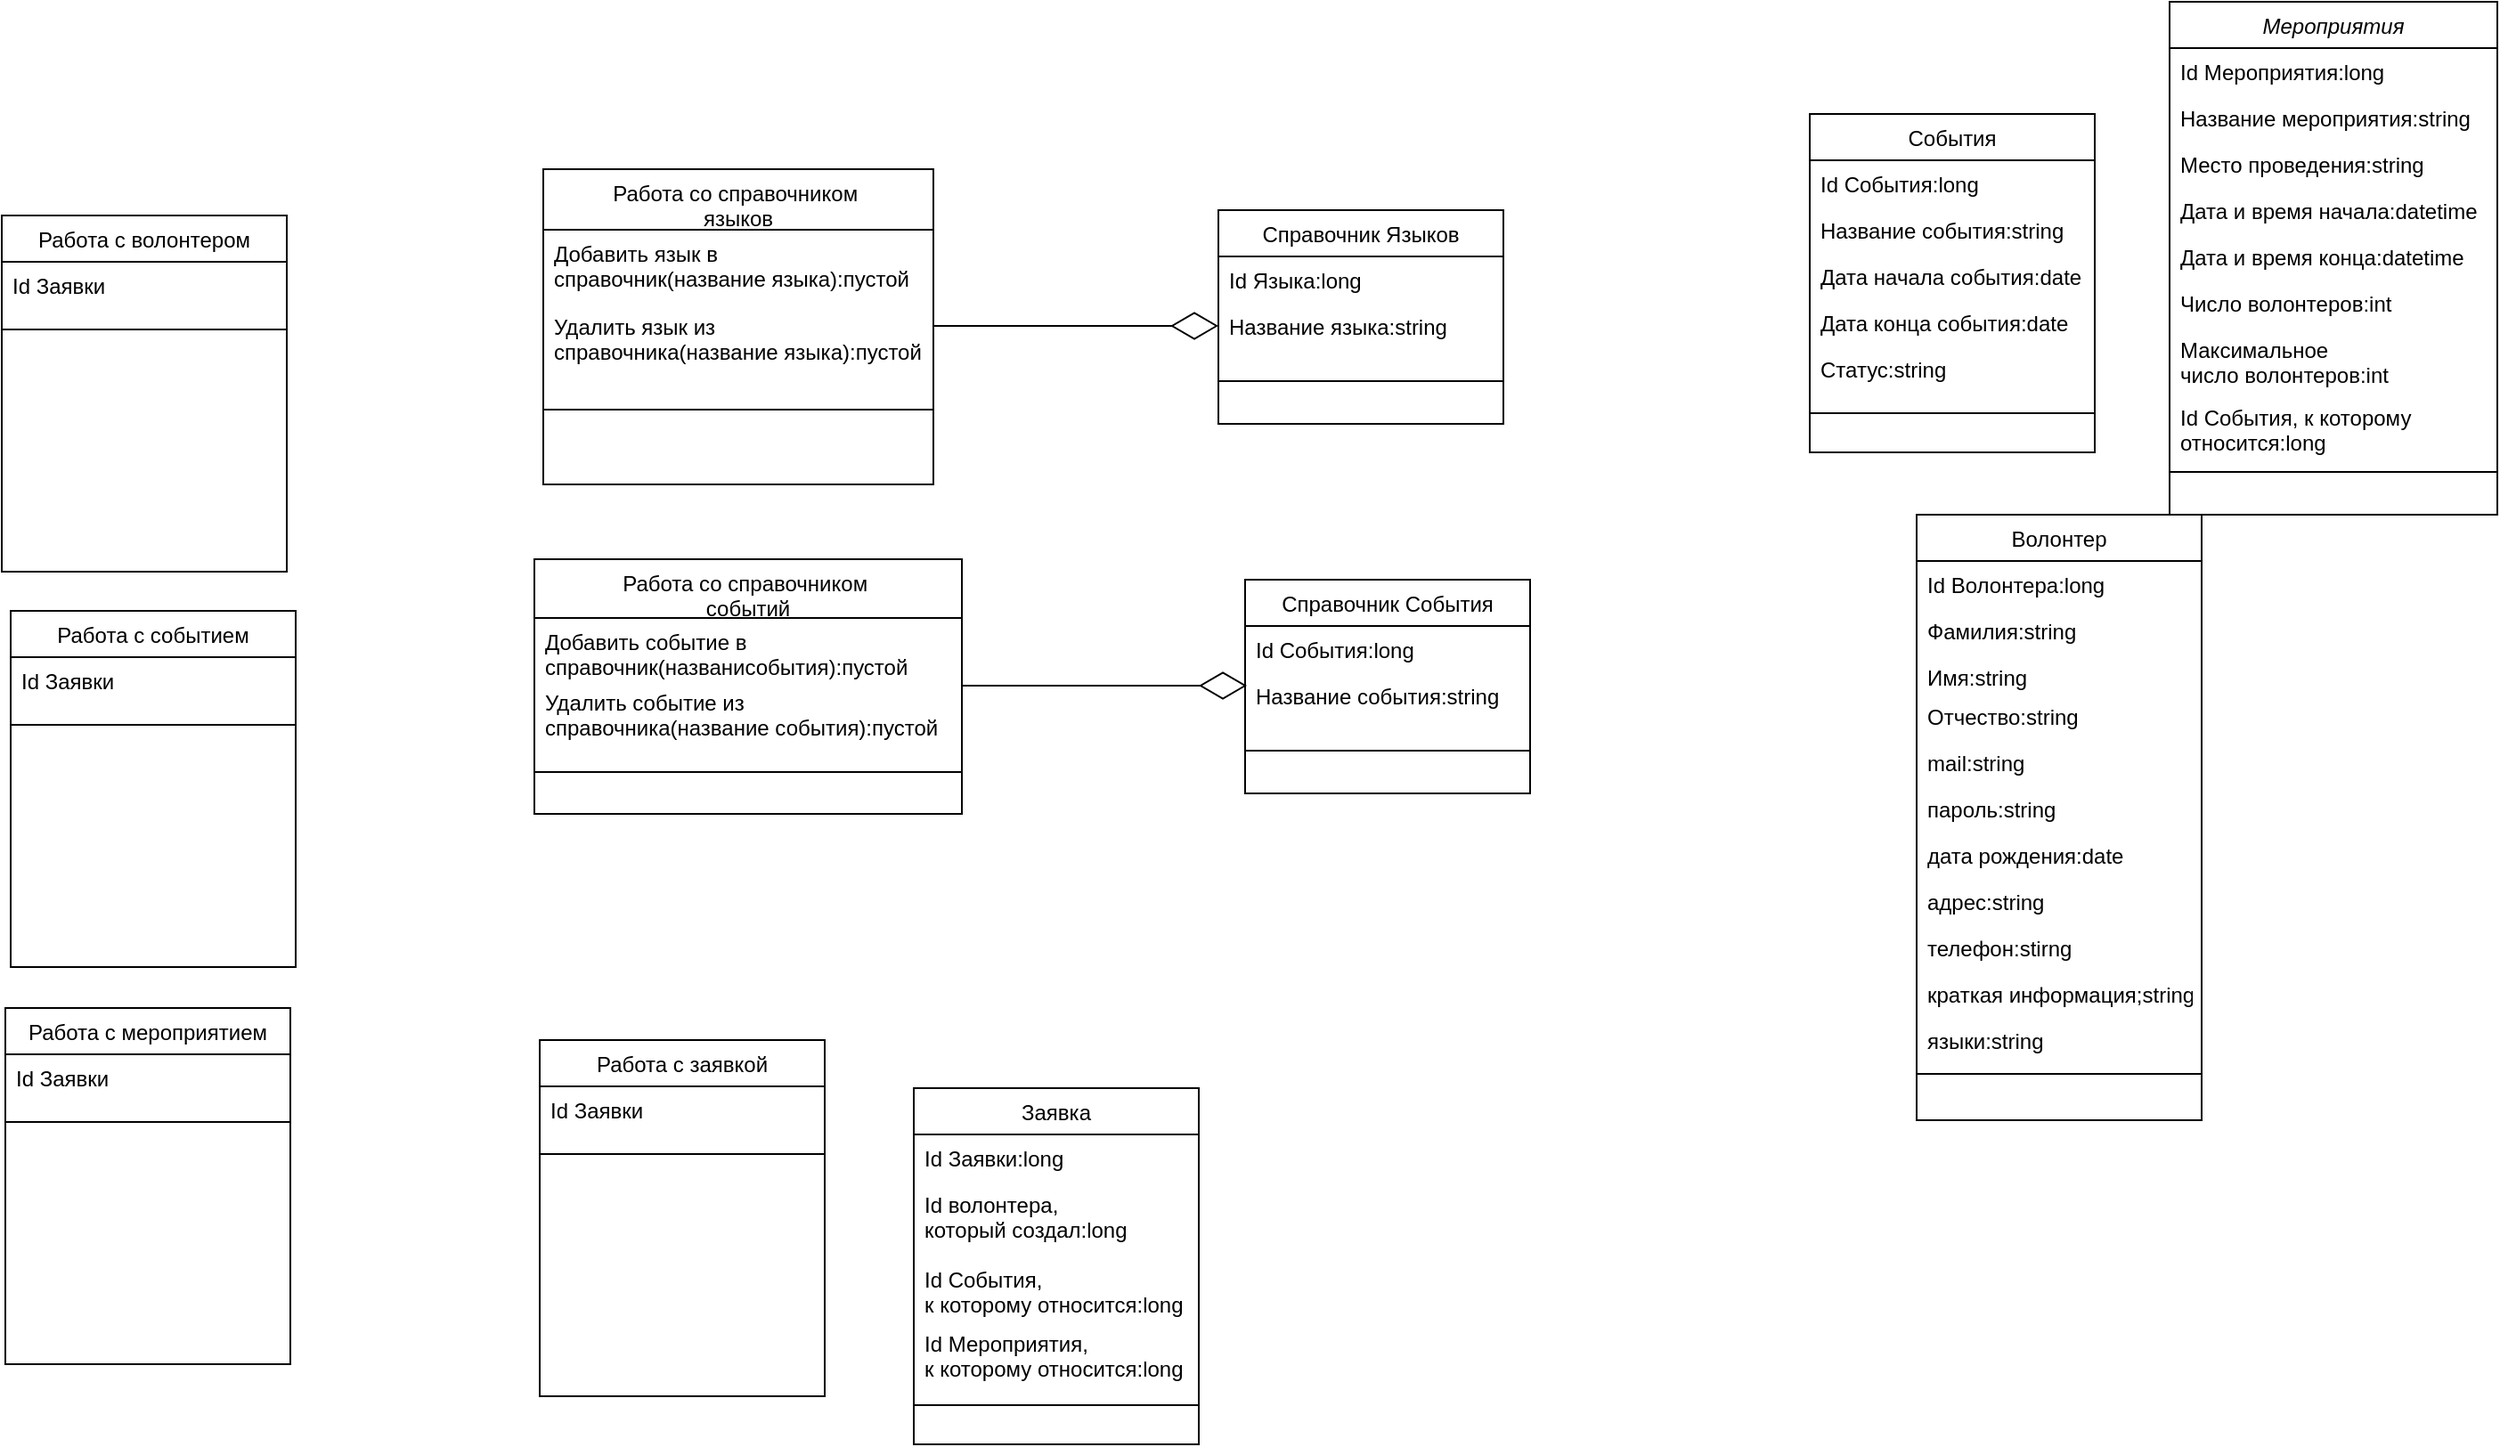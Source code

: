 <mxfile version="24.8.4">
  <diagram id="C5RBs43oDa-KdzZeNtuy" name="Page-1">
    <mxGraphModel dx="2074" dy="1146" grid="0" gridSize="10" guides="1" tooltips="1" connect="1" arrows="1" fold="1" page="0" pageScale="1" pageWidth="827" pageHeight="1169" background="none" math="0" shadow="0">
      <root>
        <mxCell id="WIyWlLk6GJQsqaUBKTNV-0" />
        <mxCell id="WIyWlLk6GJQsqaUBKTNV-1" parent="WIyWlLk6GJQsqaUBKTNV-0" />
        <mxCell id="zkfFHV4jXpPFQw0GAbJ--0" value="Мероприятия" style="swimlane;fontStyle=2;align=center;verticalAlign=top;childLayout=stackLayout;horizontal=1;startSize=26;horizontalStack=0;resizeParent=1;resizeLast=0;collapsible=1;marginBottom=0;rounded=0;shadow=0;strokeWidth=1;" parent="WIyWlLk6GJQsqaUBKTNV-1" vertex="1">
          <mxGeometry x="1000" y="-176" width="184" height="288" as="geometry">
            <mxRectangle x="230" y="140" width="160" height="26" as="alternateBounds" />
          </mxGeometry>
        </mxCell>
        <mxCell id="zkfFHV4jXpPFQw0GAbJ--1" value="Id Мероприятия:long" style="text;align=left;verticalAlign=top;spacingLeft=4;spacingRight=4;overflow=hidden;rotatable=0;points=[[0,0.5],[1,0.5]];portConstraint=eastwest;" parent="zkfFHV4jXpPFQw0GAbJ--0" vertex="1">
          <mxGeometry y="26" width="184" height="26" as="geometry" />
        </mxCell>
        <mxCell id="zkfFHV4jXpPFQw0GAbJ--2" value="Название мероприятия:string" style="text;align=left;verticalAlign=top;spacingLeft=4;spacingRight=4;overflow=hidden;rotatable=0;points=[[0,0.5],[1,0.5]];portConstraint=eastwest;rounded=0;shadow=0;html=0;" parent="zkfFHV4jXpPFQw0GAbJ--0" vertex="1">
          <mxGeometry y="52" width="184" height="26" as="geometry" />
        </mxCell>
        <mxCell id="zkfFHV4jXpPFQw0GAbJ--3" value="Место проведения:string &#xa;" style="text;align=left;verticalAlign=top;spacingLeft=4;spacingRight=4;overflow=hidden;rotatable=0;points=[[0,0.5],[1,0.5]];portConstraint=eastwest;rounded=0;shadow=0;html=0;" parent="zkfFHV4jXpPFQw0GAbJ--0" vertex="1">
          <mxGeometry y="78" width="184" height="26" as="geometry" />
        </mxCell>
        <mxCell id="ZnYiMOl3u6PQIIA1muX0-1" value="Дата и время начала:datetime" style="text;align=left;verticalAlign=top;spacingLeft=4;spacingRight=4;overflow=hidden;rotatable=0;points=[[0,0.5],[1,0.5]];portConstraint=eastwest;rounded=0;shadow=0;html=0;" vertex="1" parent="zkfFHV4jXpPFQw0GAbJ--0">
          <mxGeometry y="104" width="184" height="26" as="geometry" />
        </mxCell>
        <mxCell id="ZnYiMOl3u6PQIIA1muX0-0" value="Дата и время конца:datetime" style="text;align=left;verticalAlign=top;spacingLeft=4;spacingRight=4;overflow=hidden;rotatable=0;points=[[0,0.5],[1,0.5]];portConstraint=eastwest;rounded=0;shadow=0;html=0;" vertex="1" parent="zkfFHV4jXpPFQw0GAbJ--0">
          <mxGeometry y="130" width="184" height="26" as="geometry" />
        </mxCell>
        <mxCell id="ZnYiMOl3u6PQIIA1muX0-2" value="Число волонтеров:int" style="text;align=left;verticalAlign=top;spacingLeft=4;spacingRight=4;overflow=hidden;rotatable=0;points=[[0,0.5],[1,0.5]];portConstraint=eastwest;rounded=0;shadow=0;html=0;" vertex="1" parent="zkfFHV4jXpPFQw0GAbJ--0">
          <mxGeometry y="156" width="184" height="26" as="geometry" />
        </mxCell>
        <mxCell id="ZnYiMOl3u6PQIIA1muX0-3" value="Максимальное&#xa;число волонтеров:int" style="text;align=left;verticalAlign=top;spacingLeft=4;spacingRight=4;overflow=hidden;rotatable=0;points=[[0,0.5],[1,0.5]];portConstraint=eastwest;rounded=0;shadow=0;html=0;" vertex="1" parent="zkfFHV4jXpPFQw0GAbJ--0">
          <mxGeometry y="182" width="184" height="38" as="geometry" />
        </mxCell>
        <mxCell id="ZnYiMOl3u6PQIIA1muX0-5" value="Id События, к которому &#xa;относится:long" style="text;align=left;verticalAlign=top;spacingLeft=4;spacingRight=4;overflow=hidden;rotatable=0;points=[[0,0.5],[1,0.5]];portConstraint=eastwest;rounded=0;shadow=0;html=0;" vertex="1" parent="zkfFHV4jXpPFQw0GAbJ--0">
          <mxGeometry y="220" width="184" height="34" as="geometry" />
        </mxCell>
        <mxCell id="zkfFHV4jXpPFQw0GAbJ--4" value="" style="line;html=1;strokeWidth=1;align=left;verticalAlign=middle;spacingTop=-1;spacingLeft=3;spacingRight=3;rotatable=0;labelPosition=right;points=[];portConstraint=eastwest;" parent="zkfFHV4jXpPFQw0GAbJ--0" vertex="1">
          <mxGeometry y="254" width="184" height="20" as="geometry" />
        </mxCell>
        <mxCell id="zkfFHV4jXpPFQw0GAbJ--6" value="Заявка" style="swimlane;fontStyle=0;align=center;verticalAlign=top;childLayout=stackLayout;horizontal=1;startSize=26;horizontalStack=0;resizeParent=1;resizeLast=0;collapsible=1;marginBottom=0;rounded=0;shadow=0;strokeWidth=1;" parent="WIyWlLk6GJQsqaUBKTNV-1" vertex="1">
          <mxGeometry x="295" y="434" width="160" height="200" as="geometry">
            <mxRectangle x="130" y="380" width="160" height="26" as="alternateBounds" />
          </mxGeometry>
        </mxCell>
        <mxCell id="zkfFHV4jXpPFQw0GAbJ--7" value="Id Заявки:long" style="text;align=left;verticalAlign=top;spacingLeft=4;spacingRight=4;overflow=hidden;rotatable=0;points=[[0,0.5],[1,0.5]];portConstraint=eastwest;" parent="zkfFHV4jXpPFQw0GAbJ--6" vertex="1">
          <mxGeometry y="26" width="160" height="26" as="geometry" />
        </mxCell>
        <mxCell id="zkfFHV4jXpPFQw0GAbJ--8" value="Id волонтера, &#xa;который создал:long" style="text;align=left;verticalAlign=top;spacingLeft=4;spacingRight=4;overflow=hidden;rotatable=0;points=[[0,0.5],[1,0.5]];portConstraint=eastwest;rounded=0;shadow=0;html=0;" parent="zkfFHV4jXpPFQw0GAbJ--6" vertex="1">
          <mxGeometry y="52" width="160" height="42" as="geometry" />
        </mxCell>
        <mxCell id="ZnYiMOl3u6PQIIA1muX0-6" value="Id События, &#xa;к которому относится:long" style="text;align=left;verticalAlign=top;spacingLeft=4;spacingRight=4;overflow=hidden;rotatable=0;points=[[0,0.5],[1,0.5]];portConstraint=eastwest;" vertex="1" parent="zkfFHV4jXpPFQw0GAbJ--6">
          <mxGeometry y="94" width="160" height="36" as="geometry" />
        </mxCell>
        <mxCell id="ZnYiMOl3u6PQIIA1muX0-7" value="Id Мероприятия, &#xa;к которому относится:long" style="text;align=left;verticalAlign=top;spacingLeft=4;spacingRight=4;overflow=hidden;rotatable=0;points=[[0,0.5],[1,0.5]];portConstraint=eastwest;" vertex="1" parent="zkfFHV4jXpPFQw0GAbJ--6">
          <mxGeometry y="130" width="160" height="36" as="geometry" />
        </mxCell>
        <mxCell id="zkfFHV4jXpPFQw0GAbJ--9" value="" style="line;html=1;strokeWidth=1;align=left;verticalAlign=middle;spacingTop=-1;spacingLeft=3;spacingRight=3;rotatable=0;labelPosition=right;points=[];portConstraint=eastwest;" parent="zkfFHV4jXpPFQw0GAbJ--6" vertex="1">
          <mxGeometry y="166" width="160" height="24" as="geometry" />
        </mxCell>
        <mxCell id="zkfFHV4jXpPFQw0GAbJ--13" value="Волонтер" style="swimlane;fontStyle=0;align=center;verticalAlign=top;childLayout=stackLayout;horizontal=1;startSize=26;horizontalStack=0;resizeParent=1;resizeLast=0;collapsible=1;marginBottom=0;rounded=0;shadow=0;strokeWidth=1;" parent="WIyWlLk6GJQsqaUBKTNV-1" vertex="1">
          <mxGeometry x="858" y="112" width="160" height="340" as="geometry">
            <mxRectangle x="340" y="380" width="170" height="26" as="alternateBounds" />
          </mxGeometry>
        </mxCell>
        <mxCell id="zkfFHV4jXpPFQw0GAbJ--14" value="Id Волонтера:long" style="text;align=left;verticalAlign=top;spacingLeft=4;spacingRight=4;overflow=hidden;rotatable=0;points=[[0,0.5],[1,0.5]];portConstraint=eastwest;" parent="zkfFHV4jXpPFQw0GAbJ--13" vertex="1">
          <mxGeometry y="26" width="160" height="26" as="geometry" />
        </mxCell>
        <mxCell id="ZnYiMOl3u6PQIIA1muX0-8" value="Фамилия:string" style="text;align=left;verticalAlign=top;spacingLeft=4;spacingRight=4;overflow=hidden;rotatable=0;points=[[0,0.5],[1,0.5]];portConstraint=eastwest;" vertex="1" parent="zkfFHV4jXpPFQw0GAbJ--13">
          <mxGeometry y="52" width="160" height="26" as="geometry" />
        </mxCell>
        <mxCell id="ZnYiMOl3u6PQIIA1muX0-14" value="Имя:string" style="text;align=left;verticalAlign=top;spacingLeft=4;spacingRight=4;overflow=hidden;rotatable=0;points=[[0,0.5],[1,0.5]];portConstraint=eastwest;" vertex="1" parent="zkfFHV4jXpPFQw0GAbJ--13">
          <mxGeometry y="78" width="160" height="22" as="geometry" />
        </mxCell>
        <mxCell id="ZnYiMOl3u6PQIIA1muX0-10" value="Отчество:string" style="text;align=left;verticalAlign=top;spacingLeft=4;spacingRight=4;overflow=hidden;rotatable=0;points=[[0,0.5],[1,0.5]];portConstraint=eastwest;" vertex="1" parent="zkfFHV4jXpPFQw0GAbJ--13">
          <mxGeometry y="100" width="160" height="26" as="geometry" />
        </mxCell>
        <mxCell id="ZnYiMOl3u6PQIIA1muX0-12" value="mail:string" style="text;align=left;verticalAlign=top;spacingLeft=4;spacingRight=4;overflow=hidden;rotatable=0;points=[[0,0.5],[1,0.5]];portConstraint=eastwest;" vertex="1" parent="zkfFHV4jXpPFQw0GAbJ--13">
          <mxGeometry y="126" width="160" height="26" as="geometry" />
        </mxCell>
        <mxCell id="ZnYiMOl3u6PQIIA1muX0-13" value="пароль:string" style="text;align=left;verticalAlign=top;spacingLeft=4;spacingRight=4;overflow=hidden;rotatable=0;points=[[0,0.5],[1,0.5]];portConstraint=eastwest;" vertex="1" parent="zkfFHV4jXpPFQw0GAbJ--13">
          <mxGeometry y="152" width="160" height="26" as="geometry" />
        </mxCell>
        <mxCell id="ZnYiMOl3u6PQIIA1muX0-15" value="дата рождения:date" style="text;align=left;verticalAlign=top;spacingLeft=4;spacingRight=4;overflow=hidden;rotatable=0;points=[[0,0.5],[1,0.5]];portConstraint=eastwest;" vertex="1" parent="zkfFHV4jXpPFQw0GAbJ--13">
          <mxGeometry y="178" width="160" height="26" as="geometry" />
        </mxCell>
        <mxCell id="ZnYiMOl3u6PQIIA1muX0-11" value="адрес:string" style="text;align=left;verticalAlign=top;spacingLeft=4;spacingRight=4;overflow=hidden;rotatable=0;points=[[0,0.5],[1,0.5]];portConstraint=eastwest;" vertex="1" parent="zkfFHV4jXpPFQw0GAbJ--13">
          <mxGeometry y="204" width="160" height="26" as="geometry" />
        </mxCell>
        <mxCell id="ZnYiMOl3u6PQIIA1muX0-9" value="телефон:stirng" style="text;align=left;verticalAlign=top;spacingLeft=4;spacingRight=4;overflow=hidden;rotatable=0;points=[[0,0.5],[1,0.5]];portConstraint=eastwest;" vertex="1" parent="zkfFHV4jXpPFQw0GAbJ--13">
          <mxGeometry y="230" width="160" height="26" as="geometry" />
        </mxCell>
        <mxCell id="ZnYiMOl3u6PQIIA1muX0-16" value="краткая информация;string" style="text;align=left;verticalAlign=top;spacingLeft=4;spacingRight=4;overflow=hidden;rotatable=0;points=[[0,0.5],[1,0.5]];portConstraint=eastwest;" vertex="1" parent="zkfFHV4jXpPFQw0GAbJ--13">
          <mxGeometry y="256" width="160" height="26" as="geometry" />
        </mxCell>
        <mxCell id="ZnYiMOl3u6PQIIA1muX0-17" value="языки:string" style="text;align=left;verticalAlign=top;spacingLeft=4;spacingRight=4;overflow=hidden;rotatable=0;points=[[0,0.5],[1,0.5]];portConstraint=eastwest;" vertex="1" parent="zkfFHV4jXpPFQw0GAbJ--13">
          <mxGeometry y="282" width="160" height="26" as="geometry" />
        </mxCell>
        <mxCell id="zkfFHV4jXpPFQw0GAbJ--15" value="" style="line;html=1;strokeWidth=1;align=left;verticalAlign=middle;spacingTop=-1;spacingLeft=3;spacingRight=3;rotatable=0;labelPosition=right;points=[];portConstraint=eastwest;" parent="zkfFHV4jXpPFQw0GAbJ--13" vertex="1">
          <mxGeometry y="308" width="160" height="12" as="geometry" />
        </mxCell>
        <mxCell id="zkfFHV4jXpPFQw0GAbJ--17" value="События" style="swimlane;fontStyle=0;align=center;verticalAlign=top;childLayout=stackLayout;horizontal=1;startSize=26;horizontalStack=0;resizeParent=1;resizeLast=0;collapsible=1;marginBottom=0;rounded=0;shadow=0;strokeWidth=1;" parent="WIyWlLk6GJQsqaUBKTNV-1" vertex="1">
          <mxGeometry x="798" y="-113" width="160" height="190" as="geometry">
            <mxRectangle x="550" y="140" width="160" height="26" as="alternateBounds" />
          </mxGeometry>
        </mxCell>
        <mxCell id="zkfFHV4jXpPFQw0GAbJ--18" value="Id События:long" style="text;align=left;verticalAlign=top;spacingLeft=4;spacingRight=4;overflow=hidden;rotatable=0;points=[[0,0.5],[1,0.5]];portConstraint=eastwest;" parent="zkfFHV4jXpPFQw0GAbJ--17" vertex="1">
          <mxGeometry y="26" width="160" height="26" as="geometry" />
        </mxCell>
        <mxCell id="zkfFHV4jXpPFQw0GAbJ--19" value="Название события:string" style="text;align=left;verticalAlign=top;spacingLeft=4;spacingRight=4;overflow=hidden;rotatable=0;points=[[0,0.5],[1,0.5]];portConstraint=eastwest;rounded=0;shadow=0;html=0;" parent="zkfFHV4jXpPFQw0GAbJ--17" vertex="1">
          <mxGeometry y="52" width="160" height="26" as="geometry" />
        </mxCell>
        <mxCell id="zkfFHV4jXpPFQw0GAbJ--20" value="Дата начала события:date" style="text;align=left;verticalAlign=top;spacingLeft=4;spacingRight=4;overflow=hidden;rotatable=0;points=[[0,0.5],[1,0.5]];portConstraint=eastwest;rounded=0;shadow=0;html=0;" parent="zkfFHV4jXpPFQw0GAbJ--17" vertex="1">
          <mxGeometry y="78" width="160" height="26" as="geometry" />
        </mxCell>
        <mxCell id="zkfFHV4jXpPFQw0GAbJ--21" value="Дата конца события:date" style="text;align=left;verticalAlign=top;spacingLeft=4;spacingRight=4;overflow=hidden;rotatable=0;points=[[0,0.5],[1,0.5]];portConstraint=eastwest;rounded=0;shadow=0;html=0;" parent="zkfFHV4jXpPFQw0GAbJ--17" vertex="1">
          <mxGeometry y="104" width="160" height="26" as="geometry" />
        </mxCell>
        <mxCell id="zkfFHV4jXpPFQw0GAbJ--22" value="Статус:string" style="text;align=left;verticalAlign=top;spacingLeft=4;spacingRight=4;overflow=hidden;rotatable=0;points=[[0,0.5],[1,0.5]];portConstraint=eastwest;rounded=0;shadow=0;html=0;" parent="zkfFHV4jXpPFQw0GAbJ--17" vertex="1">
          <mxGeometry y="130" width="160" height="26" as="geometry" />
        </mxCell>
        <mxCell id="zkfFHV4jXpPFQw0GAbJ--23" value="" style="line;html=1;strokeWidth=1;align=left;verticalAlign=middle;spacingTop=-1;spacingLeft=3;spacingRight=3;rotatable=0;labelPosition=right;points=[];portConstraint=eastwest;" parent="zkfFHV4jXpPFQw0GAbJ--17" vertex="1">
          <mxGeometry y="156" width="160" height="24" as="geometry" />
        </mxCell>
        <mxCell id="ZnYiMOl3u6PQIIA1muX0-18" value="Справочник События" style="swimlane;fontStyle=0;align=center;verticalAlign=top;childLayout=stackLayout;horizontal=1;startSize=26;horizontalStack=0;resizeParent=1;resizeLast=0;collapsible=1;marginBottom=0;rounded=0;shadow=0;strokeWidth=1;" vertex="1" parent="WIyWlLk6GJQsqaUBKTNV-1">
          <mxGeometry x="481" y="148.5" width="160" height="120" as="geometry">
            <mxRectangle x="130" y="380" width="160" height="26" as="alternateBounds" />
          </mxGeometry>
        </mxCell>
        <mxCell id="ZnYiMOl3u6PQIIA1muX0-19" value="Id События:long" style="text;align=left;verticalAlign=top;spacingLeft=4;spacingRight=4;overflow=hidden;rotatable=0;points=[[0,0.5],[1,0.5]];portConstraint=eastwest;" vertex="1" parent="ZnYiMOl3u6PQIIA1muX0-18">
          <mxGeometry y="26" width="160" height="26" as="geometry" />
        </mxCell>
        <mxCell id="ZnYiMOl3u6PQIIA1muX0-20" value="Название события:string" style="text;align=left;verticalAlign=top;spacingLeft=4;spacingRight=4;overflow=hidden;rotatable=0;points=[[0,0.5],[1,0.5]];portConstraint=eastwest;rounded=0;shadow=0;html=0;" vertex="1" parent="ZnYiMOl3u6PQIIA1muX0-18">
          <mxGeometry y="52" width="160" height="42" as="geometry" />
        </mxCell>
        <mxCell id="ZnYiMOl3u6PQIIA1muX0-23" value="" style="line;html=1;strokeWidth=1;align=left;verticalAlign=middle;spacingTop=-1;spacingLeft=3;spacingRight=3;rotatable=0;labelPosition=right;points=[];portConstraint=eastwest;" vertex="1" parent="ZnYiMOl3u6PQIIA1muX0-18">
          <mxGeometry y="94" width="160" height="4" as="geometry" />
        </mxCell>
        <mxCell id="ZnYiMOl3u6PQIIA1muX0-24" value="Справочник Языков" style="swimlane;fontStyle=0;align=center;verticalAlign=top;childLayout=stackLayout;horizontal=1;startSize=26;horizontalStack=0;resizeParent=1;resizeLast=0;collapsible=1;marginBottom=0;rounded=0;shadow=0;strokeWidth=1;" vertex="1" parent="WIyWlLk6GJQsqaUBKTNV-1">
          <mxGeometry x="466" y="-59" width="160" height="120" as="geometry">
            <mxRectangle x="130" y="380" width="160" height="26" as="alternateBounds" />
          </mxGeometry>
        </mxCell>
        <mxCell id="ZnYiMOl3u6PQIIA1muX0-25" value="Id Языка:long" style="text;align=left;verticalAlign=top;spacingLeft=4;spacingRight=4;overflow=hidden;rotatable=0;points=[[0,0.5],[1,0.5]];portConstraint=eastwest;" vertex="1" parent="ZnYiMOl3u6PQIIA1muX0-24">
          <mxGeometry y="26" width="160" height="26" as="geometry" />
        </mxCell>
        <mxCell id="ZnYiMOl3u6PQIIA1muX0-26" value="Название языка:string" style="text;align=left;verticalAlign=top;spacingLeft=4;spacingRight=4;overflow=hidden;rotatable=0;points=[[0,0.5],[1,0.5]];portConstraint=eastwest;rounded=0;shadow=0;html=0;" vertex="1" parent="ZnYiMOl3u6PQIIA1muX0-24">
          <mxGeometry y="52" width="160" height="42" as="geometry" />
        </mxCell>
        <mxCell id="ZnYiMOl3u6PQIIA1muX0-27" value="" style="line;html=1;strokeWidth=1;align=left;verticalAlign=middle;spacingTop=-1;spacingLeft=3;spacingRight=3;rotatable=0;labelPosition=right;points=[];portConstraint=eastwest;" vertex="1" parent="ZnYiMOl3u6PQIIA1muX0-24">
          <mxGeometry y="94" width="160" height="4" as="geometry" />
        </mxCell>
        <mxCell id="ZnYiMOl3u6PQIIA1muX0-28" value="Работа с волонтером" style="swimlane;fontStyle=0;align=center;verticalAlign=top;childLayout=stackLayout;horizontal=1;startSize=26;horizontalStack=0;resizeParent=1;resizeLast=0;collapsible=1;marginBottom=0;rounded=0;shadow=0;strokeWidth=1;" vertex="1" parent="WIyWlLk6GJQsqaUBKTNV-1">
          <mxGeometry x="-217" y="-56" width="160" height="200" as="geometry">
            <mxRectangle x="130" y="380" width="160" height="26" as="alternateBounds" />
          </mxGeometry>
        </mxCell>
        <mxCell id="ZnYiMOl3u6PQIIA1muX0-29" value="Id Заявки" style="text;align=left;verticalAlign=top;spacingLeft=4;spacingRight=4;overflow=hidden;rotatable=0;points=[[0,0.5],[1,0.5]];portConstraint=eastwest;" vertex="1" parent="ZnYiMOl3u6PQIIA1muX0-28">
          <mxGeometry y="26" width="160" height="26" as="geometry" />
        </mxCell>
        <mxCell id="ZnYiMOl3u6PQIIA1muX0-33" value="" style="line;html=1;strokeWidth=1;align=left;verticalAlign=middle;spacingTop=-1;spacingLeft=3;spacingRight=3;rotatable=0;labelPosition=right;points=[];portConstraint=eastwest;" vertex="1" parent="ZnYiMOl3u6PQIIA1muX0-28">
          <mxGeometry y="52" width="160" height="24" as="geometry" />
        </mxCell>
        <mxCell id="ZnYiMOl3u6PQIIA1muX0-34" value="Работа с событием" style="swimlane;fontStyle=0;align=center;verticalAlign=top;childLayout=stackLayout;horizontal=1;startSize=26;horizontalStack=0;resizeParent=1;resizeLast=0;collapsible=1;marginBottom=0;rounded=0;shadow=0;strokeWidth=1;" vertex="1" parent="WIyWlLk6GJQsqaUBKTNV-1">
          <mxGeometry x="-212" y="166" width="160" height="200" as="geometry">
            <mxRectangle x="130" y="380" width="160" height="26" as="alternateBounds" />
          </mxGeometry>
        </mxCell>
        <mxCell id="ZnYiMOl3u6PQIIA1muX0-35" value="Id Заявки" style="text;align=left;verticalAlign=top;spacingLeft=4;spacingRight=4;overflow=hidden;rotatable=0;points=[[0,0.5],[1,0.5]];portConstraint=eastwest;" vertex="1" parent="ZnYiMOl3u6PQIIA1muX0-34">
          <mxGeometry y="26" width="160" height="26" as="geometry" />
        </mxCell>
        <mxCell id="ZnYiMOl3u6PQIIA1muX0-39" value="" style="line;html=1;strokeWidth=1;align=left;verticalAlign=middle;spacingTop=-1;spacingLeft=3;spacingRight=3;rotatable=0;labelPosition=right;points=[];portConstraint=eastwest;" vertex="1" parent="ZnYiMOl3u6PQIIA1muX0-34">
          <mxGeometry y="52" width="160" height="24" as="geometry" />
        </mxCell>
        <mxCell id="ZnYiMOl3u6PQIIA1muX0-40" value="Работа с мероприятием" style="swimlane;fontStyle=0;align=center;verticalAlign=top;childLayout=stackLayout;horizontal=1;startSize=26;horizontalStack=0;resizeParent=1;resizeLast=0;collapsible=1;marginBottom=0;rounded=0;shadow=0;strokeWidth=1;" vertex="1" parent="WIyWlLk6GJQsqaUBKTNV-1">
          <mxGeometry x="-215" y="389" width="160" height="200" as="geometry">
            <mxRectangle x="130" y="380" width="160" height="26" as="alternateBounds" />
          </mxGeometry>
        </mxCell>
        <mxCell id="ZnYiMOl3u6PQIIA1muX0-41" value="Id Заявки" style="text;align=left;verticalAlign=top;spacingLeft=4;spacingRight=4;overflow=hidden;rotatable=0;points=[[0,0.5],[1,0.5]];portConstraint=eastwest;" vertex="1" parent="ZnYiMOl3u6PQIIA1muX0-40">
          <mxGeometry y="26" width="160" height="26" as="geometry" />
        </mxCell>
        <mxCell id="ZnYiMOl3u6PQIIA1muX0-45" value="" style="line;html=1;strokeWidth=1;align=left;verticalAlign=middle;spacingTop=-1;spacingLeft=3;spacingRight=3;rotatable=0;labelPosition=right;points=[];portConstraint=eastwest;" vertex="1" parent="ZnYiMOl3u6PQIIA1muX0-40">
          <mxGeometry y="52" width="160" height="24" as="geometry" />
        </mxCell>
        <mxCell id="ZnYiMOl3u6PQIIA1muX0-46" value="Работа со справочником &#xa;языков" style="swimlane;fontStyle=0;align=center;verticalAlign=top;childLayout=stackLayout;horizontal=1;startSize=34;horizontalStack=0;resizeParent=1;resizeLast=0;collapsible=1;marginBottom=0;rounded=0;shadow=0;strokeWidth=1;" vertex="1" parent="WIyWlLk6GJQsqaUBKTNV-1">
          <mxGeometry x="87" y="-82" width="219" height="177" as="geometry">
            <mxRectangle x="130" y="380" width="160" height="26" as="alternateBounds" />
          </mxGeometry>
        </mxCell>
        <mxCell id="ZnYiMOl3u6PQIIA1muX0-47" value="Добавить язык в &#xa;справочник(название языка):пустой&#xa;" style="text;align=left;verticalAlign=top;spacingLeft=4;spacingRight=4;overflow=hidden;rotatable=0;points=[[0,0.5],[1,0.5]];portConstraint=eastwest;" vertex="1" parent="ZnYiMOl3u6PQIIA1muX0-46">
          <mxGeometry y="34" width="219" height="41" as="geometry" />
        </mxCell>
        <mxCell id="ZnYiMOl3u6PQIIA1muX0-64" value="Удалить язык из &#xa;справочника(название языка):пустой&#xa;" style="text;align=left;verticalAlign=top;spacingLeft=4;spacingRight=4;overflow=hidden;rotatable=0;points=[[0,0.5],[1,0.5]];portConstraint=eastwest;" vertex="1" parent="ZnYiMOl3u6PQIIA1muX0-46">
          <mxGeometry y="75" width="219" height="41" as="geometry" />
        </mxCell>
        <mxCell id="ZnYiMOl3u6PQIIA1muX0-51" value="" style="line;html=1;strokeWidth=1;align=left;verticalAlign=middle;spacingTop=-1;spacingLeft=3;spacingRight=3;rotatable=0;labelPosition=right;points=[];portConstraint=eastwest;" vertex="1" parent="ZnYiMOl3u6PQIIA1muX0-46">
          <mxGeometry y="116" width="219" height="38" as="geometry" />
        </mxCell>
        <mxCell id="ZnYiMOl3u6PQIIA1muX0-52" value="Работа с заявкой" style="swimlane;fontStyle=0;align=center;verticalAlign=top;childLayout=stackLayout;horizontal=1;startSize=26;horizontalStack=0;resizeParent=1;resizeLast=0;collapsible=1;marginBottom=0;rounded=0;shadow=0;strokeWidth=1;" vertex="1" parent="WIyWlLk6GJQsqaUBKTNV-1">
          <mxGeometry x="85" y="407" width="160" height="200" as="geometry">
            <mxRectangle x="130" y="380" width="160" height="26" as="alternateBounds" />
          </mxGeometry>
        </mxCell>
        <mxCell id="ZnYiMOl3u6PQIIA1muX0-53" value="Id Заявки" style="text;align=left;verticalAlign=top;spacingLeft=4;spacingRight=4;overflow=hidden;rotatable=0;points=[[0,0.5],[1,0.5]];portConstraint=eastwest;" vertex="1" parent="ZnYiMOl3u6PQIIA1muX0-52">
          <mxGeometry y="26" width="160" height="26" as="geometry" />
        </mxCell>
        <mxCell id="ZnYiMOl3u6PQIIA1muX0-57" value="" style="line;html=1;strokeWidth=1;align=left;verticalAlign=middle;spacingTop=-1;spacingLeft=3;spacingRight=3;rotatable=0;labelPosition=right;points=[];portConstraint=eastwest;" vertex="1" parent="ZnYiMOl3u6PQIIA1muX0-52">
          <mxGeometry y="52" width="160" height="24" as="geometry" />
        </mxCell>
        <mxCell id="ZnYiMOl3u6PQIIA1muX0-58" value="Работа со справочником &#xa;событий" style="swimlane;fontStyle=0;align=center;verticalAlign=top;childLayout=stackLayout;horizontal=1;startSize=33;horizontalStack=0;resizeParent=1;resizeLast=0;collapsible=1;marginBottom=0;rounded=0;shadow=0;strokeWidth=1;" vertex="1" parent="WIyWlLk6GJQsqaUBKTNV-1">
          <mxGeometry x="82" y="137" width="240" height="143" as="geometry">
            <mxRectangle x="130" y="380" width="160" height="26" as="alternateBounds" />
          </mxGeometry>
        </mxCell>
        <mxCell id="ZnYiMOl3u6PQIIA1muX0-59" value="Добавить событие в &#xa;справочник(названисобытия):пустой&#xa;" style="text;align=left;verticalAlign=top;spacingLeft=4;spacingRight=4;overflow=hidden;rotatable=0;points=[[0,0.5],[1,0.5]];portConstraint=eastwest;" vertex="1" parent="ZnYiMOl3u6PQIIA1muX0-58">
          <mxGeometry y="33" width="240" height="34" as="geometry" />
        </mxCell>
        <mxCell id="ZnYiMOl3u6PQIIA1muX0-67" value="Удалить событие из &#xa;справочника(название события):пустой&#xa;" style="text;align=left;verticalAlign=top;spacingLeft=4;spacingRight=4;overflow=hidden;rotatable=0;points=[[0,0.5],[1,0.5]];portConstraint=eastwest;" vertex="1" parent="ZnYiMOl3u6PQIIA1muX0-58">
          <mxGeometry y="67" width="240" height="34" as="geometry" />
        </mxCell>
        <mxCell id="ZnYiMOl3u6PQIIA1muX0-63" value="" style="line;html=1;strokeWidth=1;align=left;verticalAlign=middle;spacingTop=-1;spacingLeft=3;spacingRight=3;rotatable=0;labelPosition=right;points=[];portConstraint=eastwest;" vertex="1" parent="ZnYiMOl3u6PQIIA1muX0-58">
          <mxGeometry y="101" width="240" height="37" as="geometry" />
        </mxCell>
        <mxCell id="ZnYiMOl3u6PQIIA1muX0-68" value="" style="endArrow=diamondThin;endFill=0;endSize=24;html=1;rounded=0;" edge="1" parent="WIyWlLk6GJQsqaUBKTNV-1">
          <mxGeometry width="160" relative="1" as="geometry">
            <mxPoint x="306" y="6" as="sourcePoint" />
            <mxPoint x="466" y="6" as="targetPoint" />
          </mxGeometry>
        </mxCell>
        <mxCell id="ZnYiMOl3u6PQIIA1muX0-69" value="" style="endArrow=diamondThin;endFill=0;endSize=24;html=1;rounded=0;" edge="1" parent="WIyWlLk6GJQsqaUBKTNV-1">
          <mxGeometry width="160" relative="1" as="geometry">
            <mxPoint x="322" y="208" as="sourcePoint" />
            <mxPoint x="482" y="208" as="targetPoint" />
          </mxGeometry>
        </mxCell>
      </root>
    </mxGraphModel>
  </diagram>
</mxfile>
